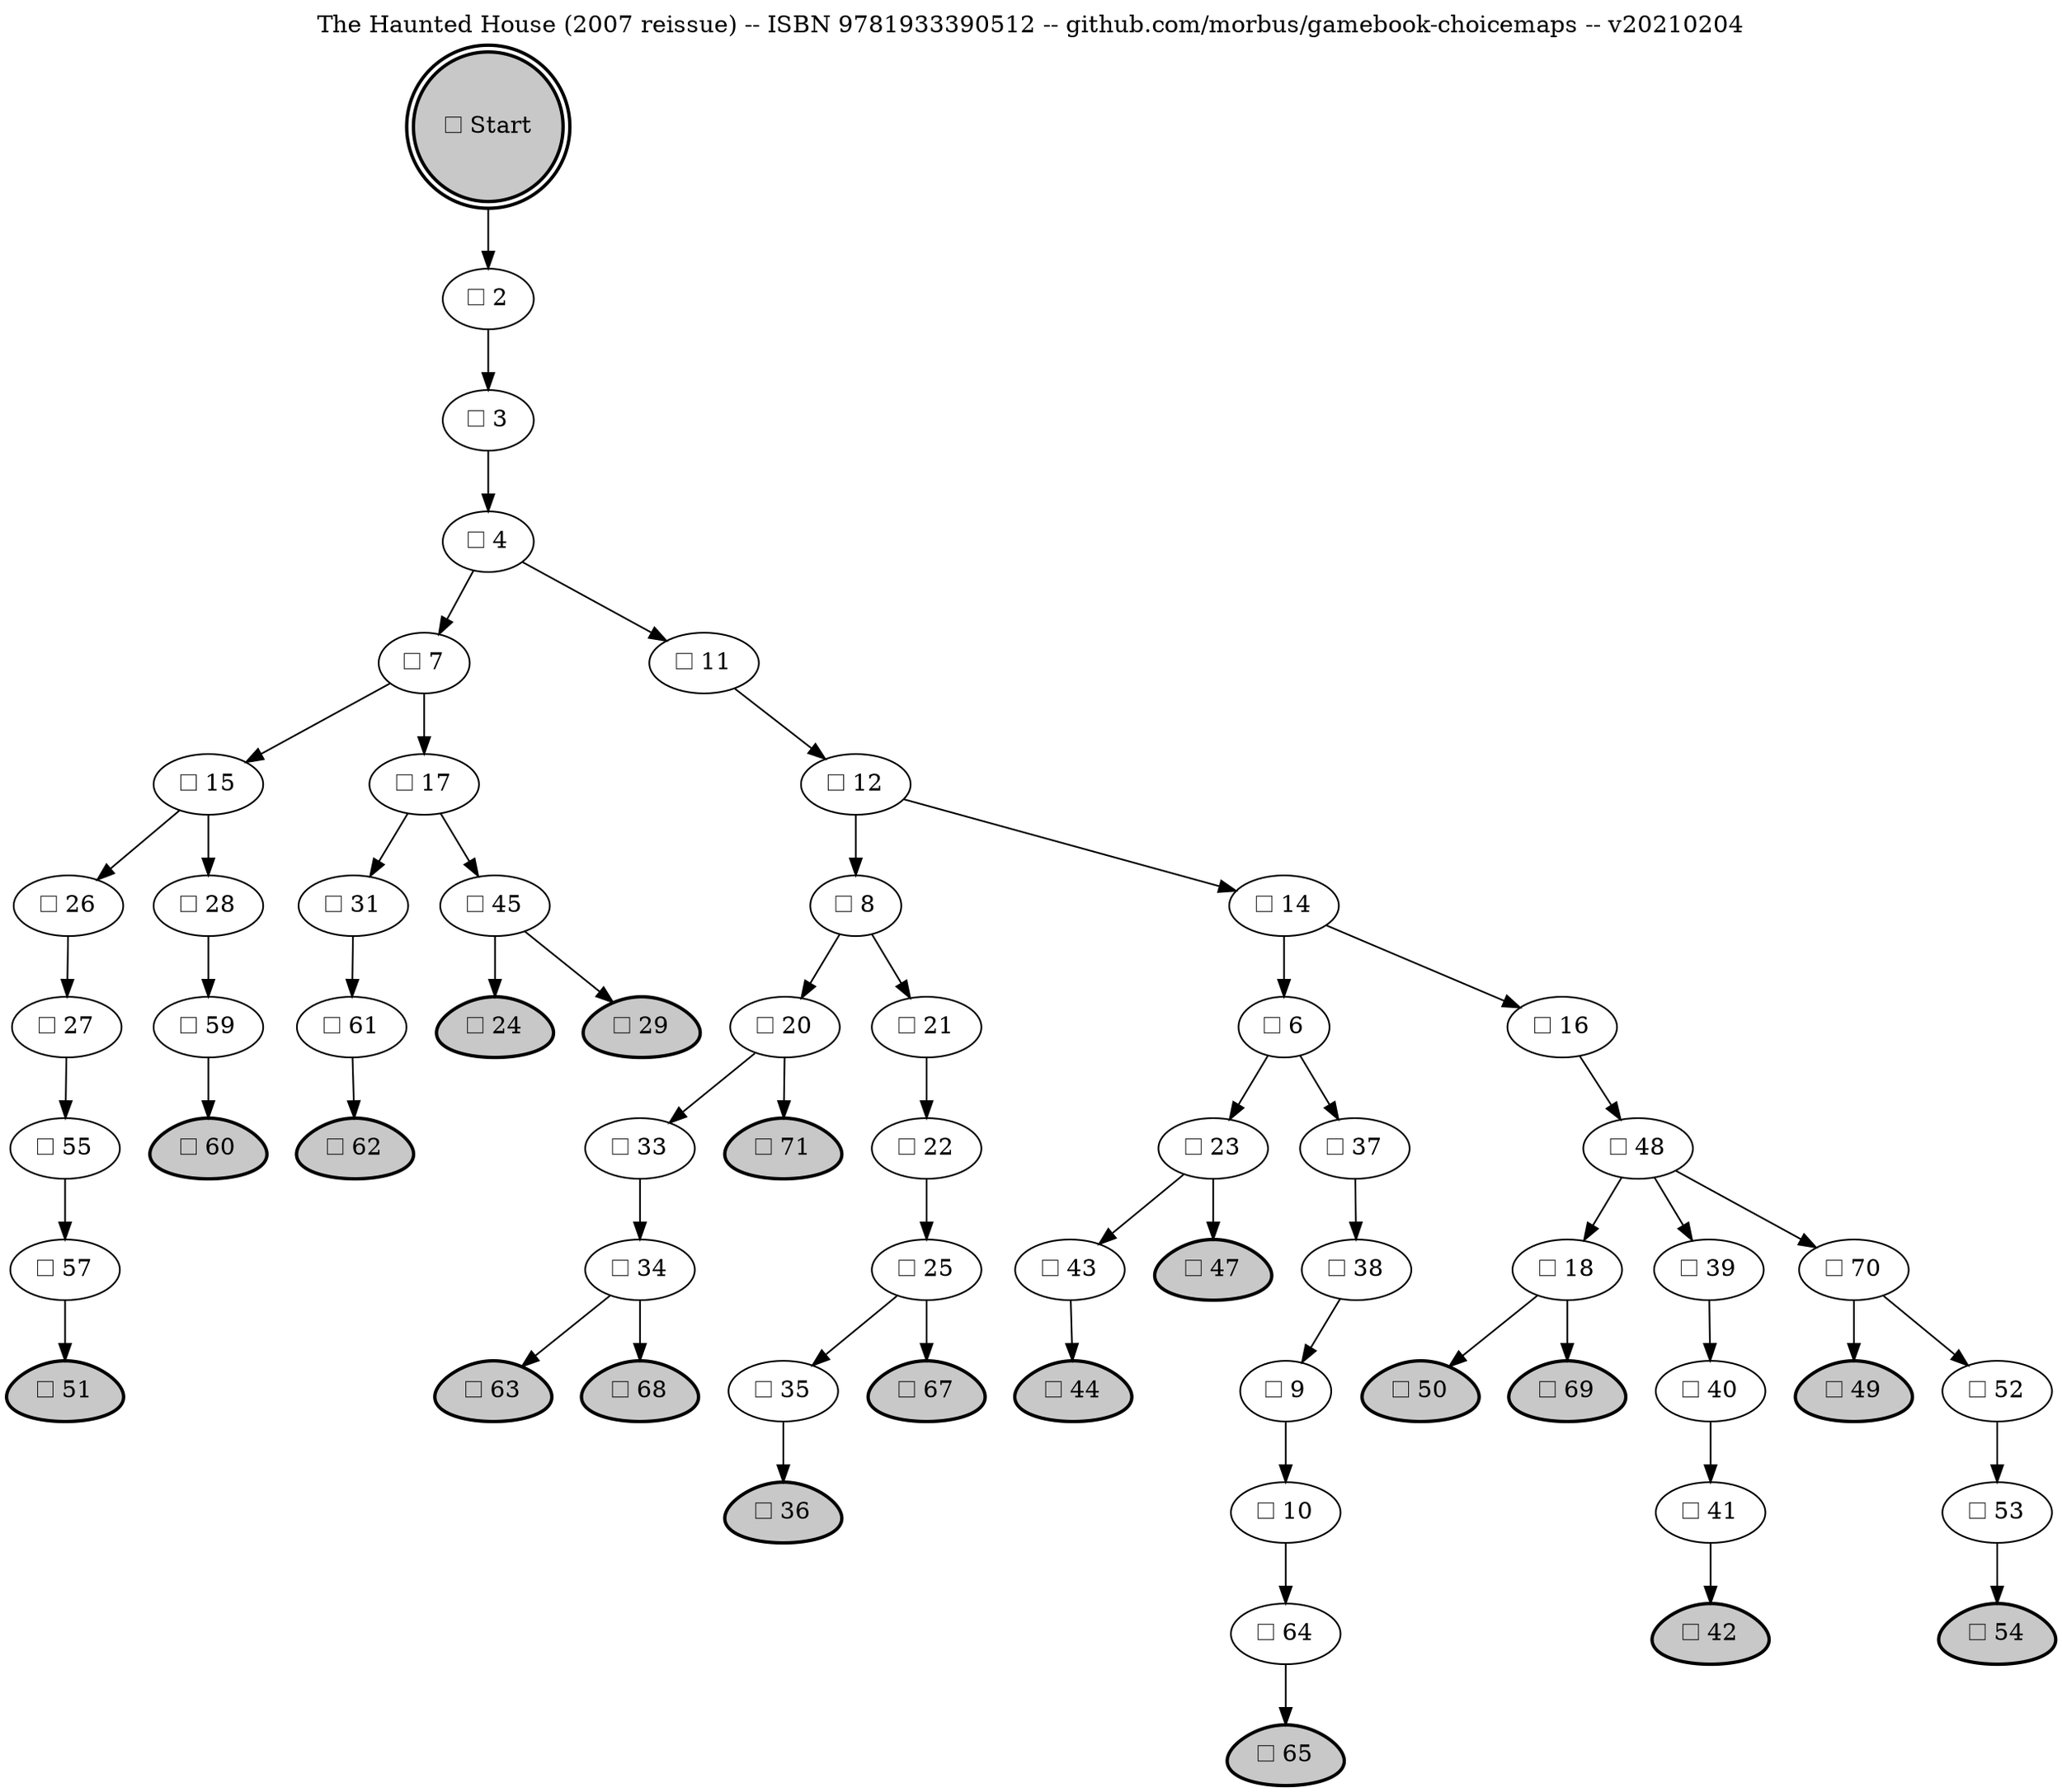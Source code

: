 digraph "The Haunted House (2007 reissue) -- ISBN 9781933390512 -- github.com/morbus/gamebook-choicemaps -- v20210204" {
rankdir=TB


"Start" [shape=doublecircle style="filled,bold" fillcolor="#C8C8C8" label="☐ Start" tooltip="4"]
"Start" -> "2"

"2" [fillcolor="#FFFFFF" label="☐ 2" tooltip="5"]
"2" -> "3"

"3" [fillcolor="#FFFFFF" label="☐ 3" tooltip="6"]
"3" -> "4"

"4" [fillcolor="#FFFFFF" label="☐ 4" tooltip="7"]
"4" -> "7"
"4" -> "11"

"6" [fillcolor="#FFFFFF" label="☐ 6" tooltip="8"]
"6" -> "23"
"6" -> "37"

"7" [fillcolor="#FFFFFF" label="☐ 7" tooltip="9"]
"7" -> "15"
"7" -> "17"

"8" [fillcolor="#FFFFFF" label="☐ 8" tooltip="10"]
"8" -> "20"
"8" -> "21"

"9" [fillcolor="#FFFFFF" label="☐ 9" tooltip="11"]
"9" -> "10"

"10" [fillcolor="#FFFFFF" label="☐ 10" tooltip="12"]
"10" -> "64"

"11" [fillcolor="#FFFFFF" label="☐ 11" tooltip="13"]
"11" -> "12"

"12" [fillcolor="#FFFFFF" label="☐ 12" tooltip="14"]
"12" -> "8"
"12" -> "14"

"14" [fillcolor="#FFFFFF" label="☐ 14" tooltip="15"]
"14" -> "6"
"14" -> "16"

"15" [fillcolor="#FFFFFF" label="☐ 15" tooltip="16"]
"15" -> "26"
"15" -> "28"

"16" [fillcolor="#FFFFFF" label="☐ 16" tooltip="17"]
"16" -> "48"

"17" [fillcolor="#FFFFFF" label="☐ 17" tooltip="18"]
"17" -> "31"
"17" -> "45"

"18" [fillcolor="#FFFFFF" label="☐ 18" tooltip="19"]
"18" -> "50"
"18" -> "69"

"20" [fillcolor="#FFFFFF" label="☐ 20" tooltip="20"]
"20" -> "33"
"20" -> "71"

"21" [fillcolor="#FFFFFF" label="☐ 21" tooltip="21"]
"21" -> "22"

"22" [fillcolor="#FFFFFF" label="☐ 22" tooltip="22"]
"22" -> "25"

"23" [fillcolor="#FFFFFF" label="☐ 23" tooltip="23"]
"23" -> "43"
"23" -> "47"

"24" [shape=egg style="filled,bold" fillcolor="#C8C8C8" label="☐ 24" tooltip="24"]

"25" [fillcolor="#FFFFFF" label="☐ 25" tooltip="25"]
"25" -> "35"
"25" -> "67"

"26" [fillcolor="#FFFFFF" label="☐ 26" tooltip="26"]
"26" -> "27"

"27" [fillcolor="#FFFFFF" label="☐ 27" tooltip="27"]
"27" -> "55"

"28" [fillcolor="#FFFFFF" label="☐ 28" tooltip="28"]
"28" -> "59"

"29" [shape=egg style="filled,bold" fillcolor="#C8C8C8" label="☐ 29" tooltip="29"]

"31" [fillcolor="#FFFFFF" label="☐ 31" tooltip="30"]
"31" -> "61"

"33" [fillcolor="#FFFFFF" label="☐ 33" tooltip="31"]
"33" -> "34"

"34" [fillcolor="#FFFFFF" label="☐ 34" tooltip="32"]
"34" -> "63"
"34" -> "68"

"35" [fillcolor="#FFFFFF" label="☐ 35" tooltip="33"]
"35" -> "36"

"36" [shape=egg style="filled,bold" fillcolor="#C8C8C8" label="☐ 36" tooltip="34"]

"37" [fillcolor="#FFFFFF" label="☐ 37" tooltip="35"]
"37" -> "38"

"38" [fillcolor="#FFFFFF" label="☐ 38" tooltip="36"]
"38" -> "9"

"39" [fillcolor="#FFFFFF" label="☐ 39" tooltip="37"]
"39" -> "40"

"40" [fillcolor="#FFFFFF" label="☐ 40" tooltip="38"]
"40" -> "41"

"41" [fillcolor="#FFFFFF" label="☐ 41" tooltip="39"]
"41" -> "42"

"42" [shape=egg style="filled,bold" fillcolor="#C8C8C8" label="☐ 42" tooltip="40"]

"43" [fillcolor="#FFFFFF" label="☐ 43" tooltip="41"]
"43" -> "44"

"44" [shape=egg style="filled,bold" fillcolor="#C8C8C8" label="☐ 44" tooltip="42"]

"45" [fillcolor="#FFFFFF" label="☐ 45" tooltip="43"]
"45" -> "24"
"45" -> "29"

"47" [shape=egg style="filled,bold" fillcolor="#C8C8C8" label="☐ 47" tooltip="44"]

"48" [fillcolor="#FFFFFF" label="☐ 48" tooltip="45"]
"48" -> "18"
"48" -> "39"
"48" -> "70"

"49" [shape=egg style="filled,bold" fillcolor="#C8C8C8" label="☐ 49" tooltip="46"]

"50" [shape=egg style="filled,bold" fillcolor="#C8C8C8" label="☐ 50" tooltip="47"]

"51" [shape=egg style="filled,bold" fillcolor="#C8C8C8" label="☐ 51" tooltip="48"]

"52" [fillcolor="#FFFFFF" label="☐ 52" tooltip="49"]
"52" -> "53"

"53" [fillcolor="#FFFFFF" label="☐ 53" tooltip="50"]
"53" -> "54"

"54" [shape=egg style="filled,bold" fillcolor="#C8C8C8" label="☐ 54" tooltip="51"]

"55" [fillcolor="#FFFFFF" label="☐ 55" tooltip="52"]
"55" -> "57"

"57" [fillcolor="#FFFFFF" label="☐ 57" tooltip="53"]
"57" -> "51"

"59" [fillcolor="#FFFFFF" label="☐ 59" tooltip="54"]
"59" -> "60"

"60" [shape=egg style="filled,bold" fillcolor="#C8C8C8" label="☐ 60" tooltip="55"]

"61" [fillcolor="#FFFFFF" label="☐ 61" tooltip="56"]
"61" -> "62"

"62" [shape=egg style="filled,bold" fillcolor="#C8C8C8" label="☐ 62" tooltip="57"]

"63" [shape=egg style="filled,bold" fillcolor="#C8C8C8" label="☐ 63" tooltip="58"]

"64" [fillcolor="#FFFFFF" label="☐ 64" tooltip="59"]
"64" -> "65"

"65" [shape=egg style="filled,bold" fillcolor="#C8C8C8" label="☐ 65" tooltip="60"]

"67" [shape=egg style="filled,bold" fillcolor="#C8C8C8" label="☐ 67" tooltip="61"]

"68" [shape=egg style="filled,bold" fillcolor="#C8C8C8" label="☐ 68" tooltip="62"]

"69" [shape=egg style="filled,bold" fillcolor="#C8C8C8" label="☐ 69" tooltip="63"]

"70" [fillcolor="#FFFFFF" label="☐ 70" tooltip="64"]
"70" -> "49"
"70" -> "52"

"71" [shape=egg style="filled,bold" fillcolor="#C8C8C8" label="☐ 71" tooltip="65"]

labelloc="t"

label="The Haunted House (2007 reissue) -- ISBN 9781933390512 -- github.com/morbus/gamebook-choicemaps -- v20210204"

}